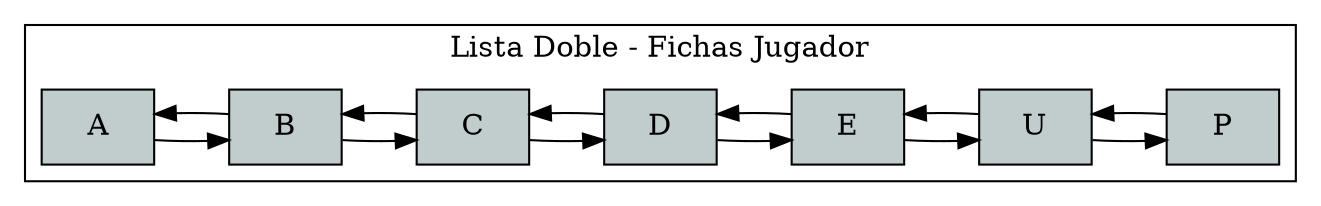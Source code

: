 digraph Grafo{ rankdir= LR 
subgraph cluster2 {
 label=" Lista Doble - Fichas Jugador "; 
node [label="A"fillcolor=azure3 style=filled  shape=rect fontcolor=black   ] 0;
node [label="B"fillcolor=azure3 style=filled  shape=rect fontcolor=black   ] 1;
node [label="C"fillcolor=azure3 style=filled  shape=rect fontcolor=black   ] 2;
node [label="D"fillcolor=azure3 style=filled  shape=rect fontcolor=black   ] 3;
node [label="E"fillcolor=azure3 style=filled  shape=rect fontcolor=black   ] 4;
node [label="U"fillcolor=azure3 style=filled  shape=rect fontcolor=black   ] 5;
node [label="P"fillcolor=azure3 style=filled  shape=rect fontcolor=black   ] 6;
0->1;
1->2;
1->0;
2->3;
2->1;
3->4;
3->2;
4->5;
4->3;
5->6;
5->4;
6->5;
}}
